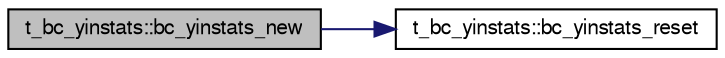 digraph G
{
  bgcolor="transparent";
  edge [fontname="FreeSans",fontsize="10",labelfontname="FreeSans",labelfontsize="10"];
  node [fontname="FreeSans",fontsize="10",shape=record];
  rankdir=LR;
  Node1 [label="t_bc_yinstats::bc_yinstats_new",height=0.2,width=0.4,color="black", fillcolor="grey75", style="filled" fontcolor="black"];
  Node1 -> Node2 [color="midnightblue",fontsize="10",style="solid",fontname="FreeSans"];
  Node2 [label="t_bc_yinstats::bc_yinstats_reset",height=0.2,width=0.4,color="black",URL="$structt__bc__yinstats.html#a8624a14ac353b7f0b69d365327fbc7b9",tooltip="Resets a statistics agent."];
}
